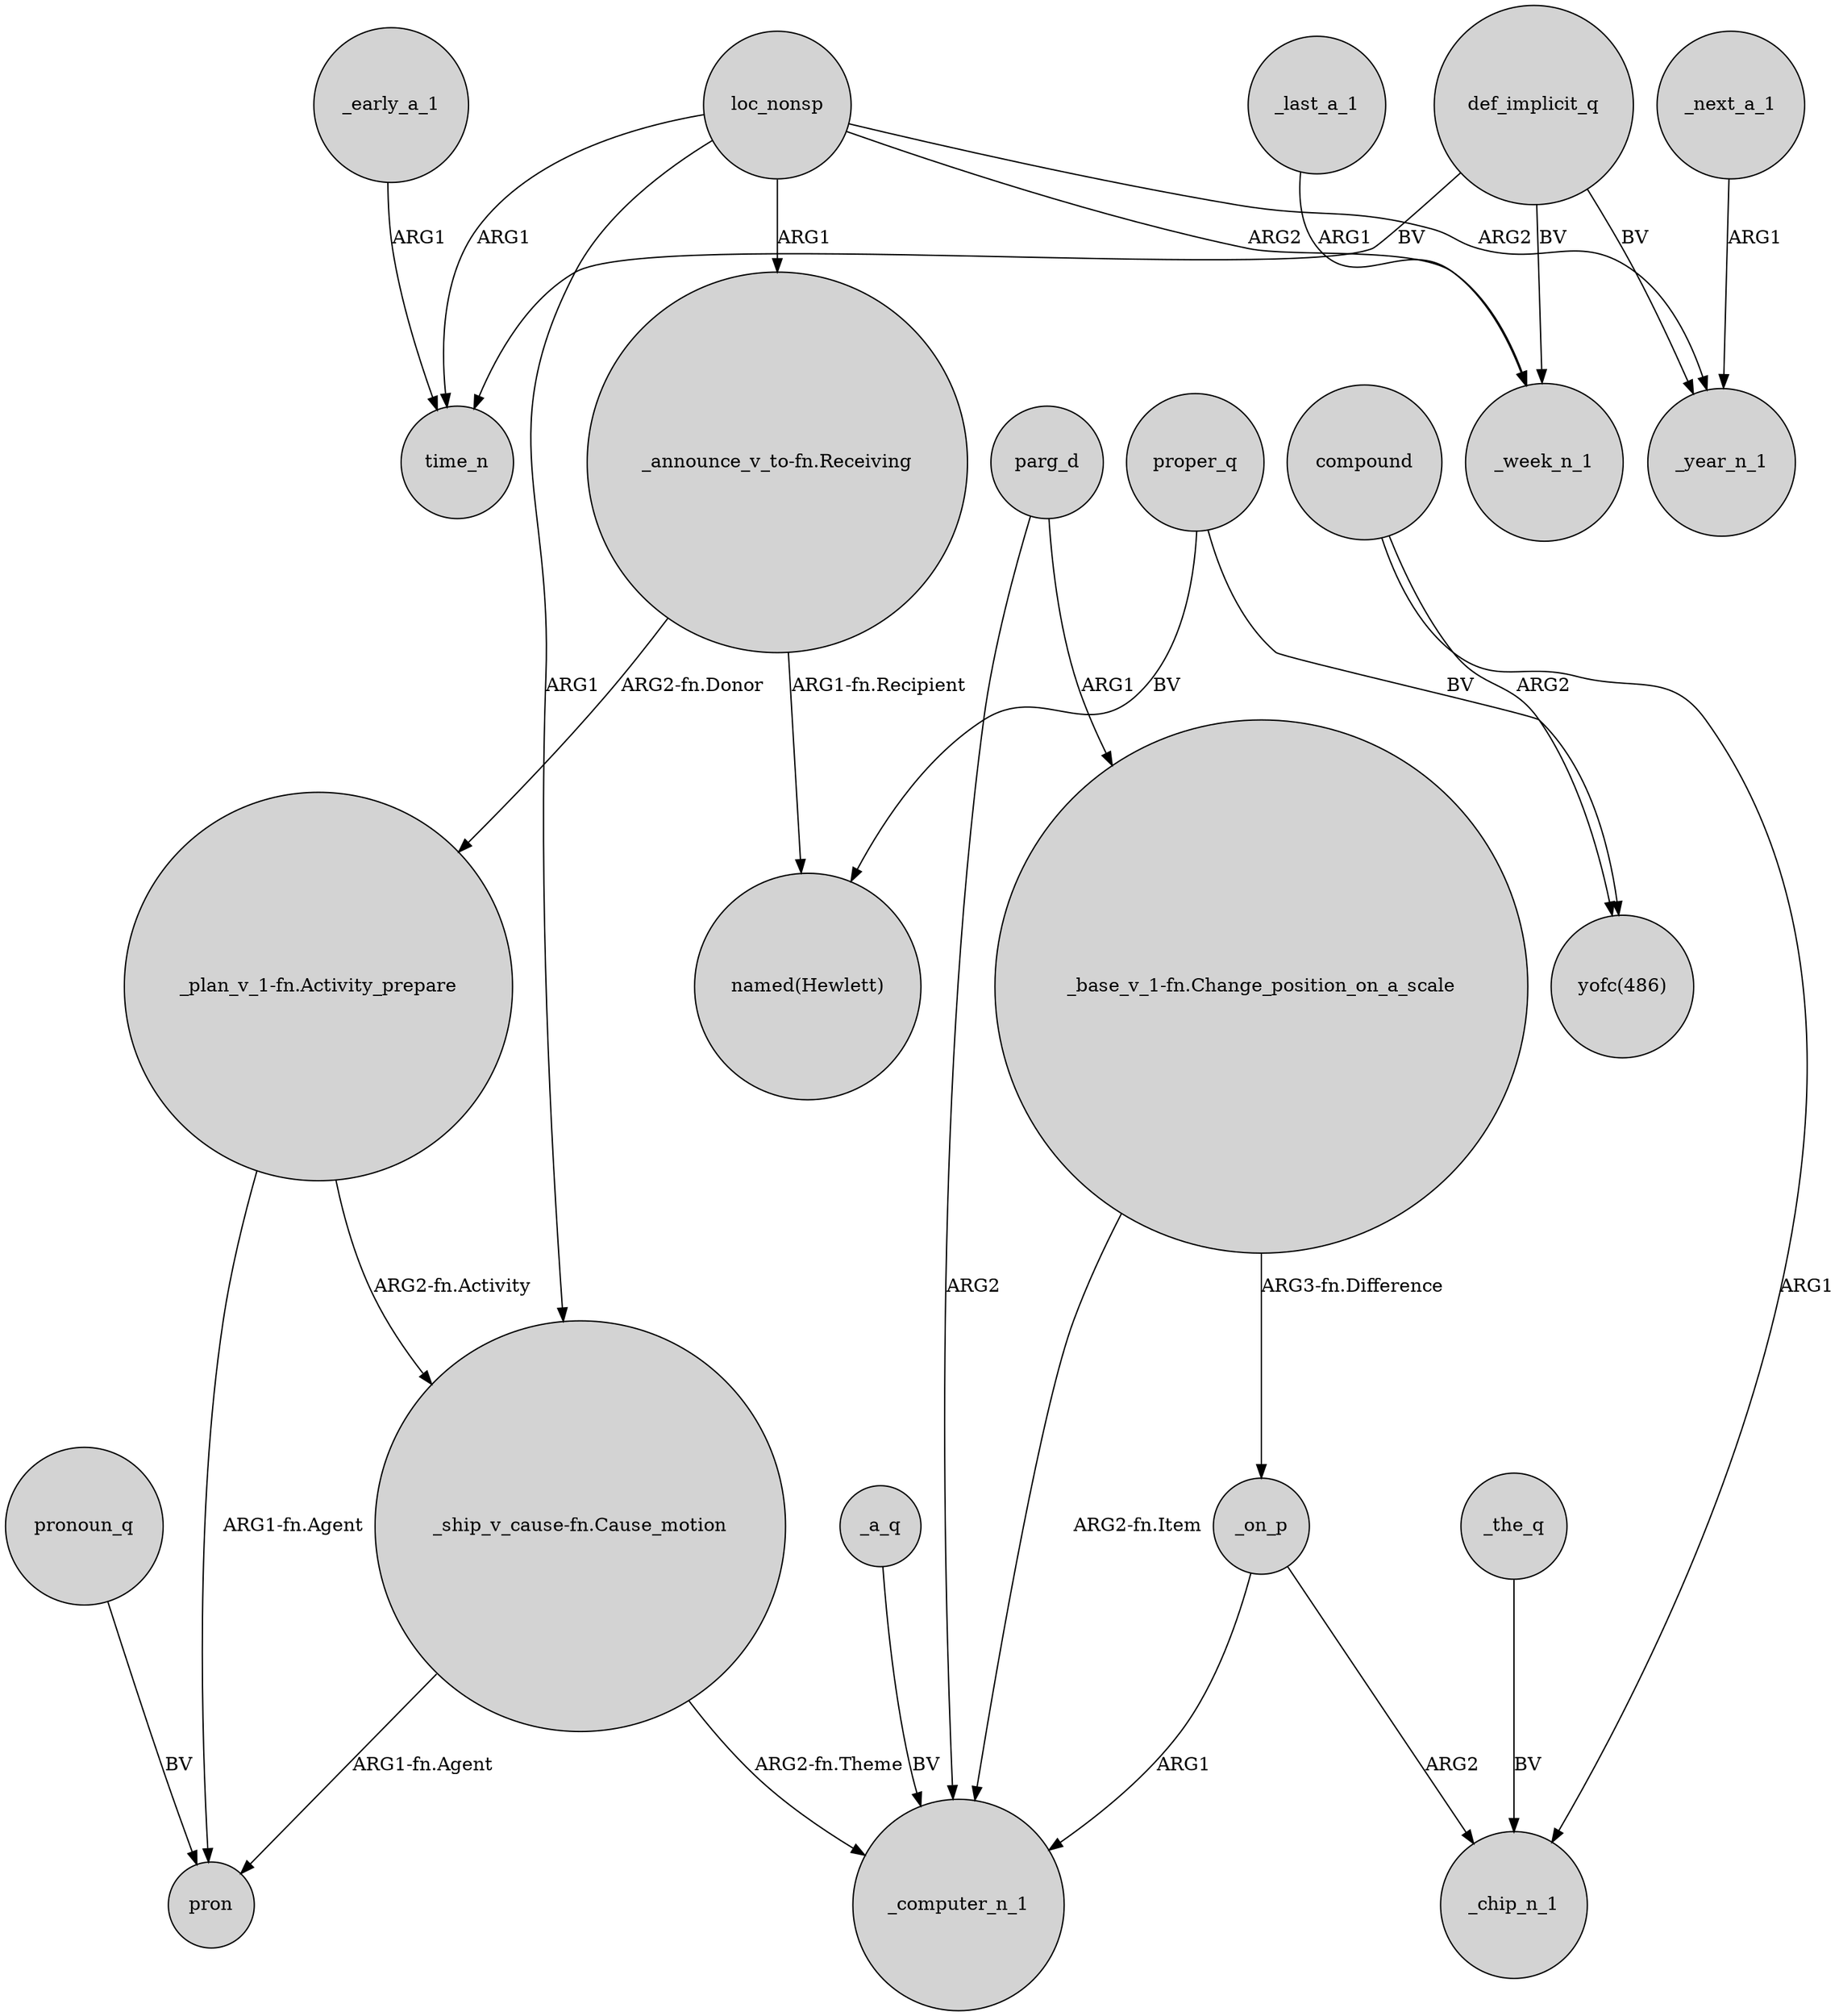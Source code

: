 digraph {
	node [shape=circle style=filled]
	_early_a_1 -> time_n [label=ARG1]
	proper_q -> "yofc(486)" [label=BV]
	"_plan_v_1-fn.Activity_prepare" -> "_ship_v_cause-fn.Cause_motion" [label="ARG2-fn.Activity"]
	loc_nonsp -> "_announce_v_to-fn.Receiving" [label=ARG1]
	"_ship_v_cause-fn.Cause_motion" -> _computer_n_1 [label="ARG2-fn.Theme"]
	parg_d -> "_base_v_1-fn.Change_position_on_a_scale" [label=ARG1]
	def_implicit_q -> _year_n_1 [label=BV]
	"_base_v_1-fn.Change_position_on_a_scale" -> _computer_n_1 [label="ARG2-fn.Item"]
	compound -> "yofc(486)" [label=ARG2]
	_a_q -> _computer_n_1 [label=BV]
	loc_nonsp -> _week_n_1 [label=ARG2]
	"_announce_v_to-fn.Receiving" -> "named(Hewlett)" [label="ARG1-fn.Recipient"]
	loc_nonsp -> _year_n_1 [label=ARG2]
	"_announce_v_to-fn.Receiving" -> "_plan_v_1-fn.Activity_prepare" [label="ARG2-fn.Donor"]
	pronoun_q -> pron [label=BV]
	"_plan_v_1-fn.Activity_prepare" -> pron [label="ARG1-fn.Agent"]
	_last_a_1 -> _week_n_1 [label=ARG1]
	proper_q -> "named(Hewlett)" [label=BV]
	def_implicit_q -> _week_n_1 [label=BV]
	_the_q -> _chip_n_1 [label=BV]
	parg_d -> _computer_n_1 [label=ARG2]
	loc_nonsp -> time_n [label=ARG1]
	_on_p -> _chip_n_1 [label=ARG2]
	_on_p -> _computer_n_1 [label=ARG1]
	compound -> _chip_n_1 [label=ARG1]
	_next_a_1 -> _year_n_1 [label=ARG1]
	loc_nonsp -> "_ship_v_cause-fn.Cause_motion" [label=ARG1]
	"_base_v_1-fn.Change_position_on_a_scale" -> _on_p [label="ARG3-fn.Difference"]
	def_implicit_q -> time_n [label=BV]
	"_ship_v_cause-fn.Cause_motion" -> pron [label="ARG1-fn.Agent"]
}
